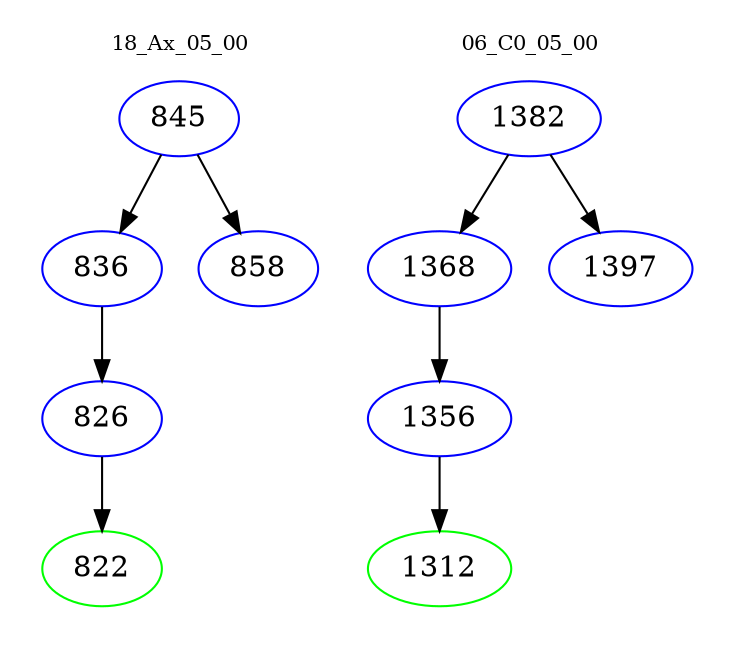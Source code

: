 digraph{
subgraph cluster_0 {
color = white
label = "18_Ax_05_00";
fontsize=10;
T0_845 [label="845", color="blue"]
T0_845 -> T0_836 [color="black"]
T0_836 [label="836", color="blue"]
T0_836 -> T0_826 [color="black"]
T0_826 [label="826", color="blue"]
T0_826 -> T0_822 [color="black"]
T0_822 [label="822", color="green"]
T0_845 -> T0_858 [color="black"]
T0_858 [label="858", color="blue"]
}
subgraph cluster_1 {
color = white
label = "06_C0_05_00";
fontsize=10;
T1_1382 [label="1382", color="blue"]
T1_1382 -> T1_1368 [color="black"]
T1_1368 [label="1368", color="blue"]
T1_1368 -> T1_1356 [color="black"]
T1_1356 [label="1356", color="blue"]
T1_1356 -> T1_1312 [color="black"]
T1_1312 [label="1312", color="green"]
T1_1382 -> T1_1397 [color="black"]
T1_1397 [label="1397", color="blue"]
}
}
